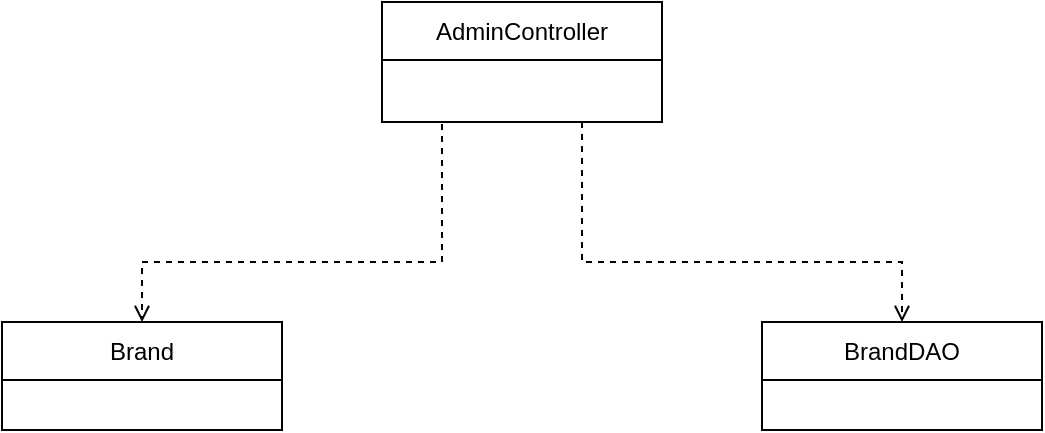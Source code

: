 <mxfile version="21.7.5" type="device">
  <diagram name="Page-1" id="SZJaXg89xZWWo9kZn6C0">
    <mxGraphModel dx="863" dy="505" grid="1" gridSize="10" guides="1" tooltips="1" connect="1" arrows="1" fold="1" page="1" pageScale="1" pageWidth="850" pageHeight="1100" math="0" shadow="0">
      <root>
        <mxCell id="0" />
        <mxCell id="1" parent="0" />
        <mxCell id="6wpSpjFva26ED7BOlQvb-1" value="&lt;span style=&quot;font-weight: normal;&quot;&gt;AdminController&lt;/span&gt;" style="swimlane;fontStyle=1;align=center;verticalAlign=middle;childLayout=stackLayout;horizontal=1;startSize=29;horizontalStack=0;resizeParent=1;resizeParentMax=0;resizeLast=0;collapsible=0;marginBottom=0;html=1;whiteSpace=wrap;" parent="1" vertex="1">
          <mxGeometry x="690" y="310" width="140" height="60" as="geometry" />
        </mxCell>
        <mxCell id="bpLeUR2OloZFN9rNogPH-1" value="&lt;span style=&quot;font-weight: normal;&quot;&gt;Brand&lt;br&gt;&lt;/span&gt;" style="swimlane;fontStyle=1;align=center;verticalAlign=middle;childLayout=stackLayout;horizontal=1;startSize=29;horizontalStack=0;resizeParent=1;resizeParentMax=0;resizeLast=0;collapsible=0;marginBottom=0;html=1;whiteSpace=wrap;" parent="1" vertex="1">
          <mxGeometry x="500" y="470" width="140" height="54" as="geometry" />
        </mxCell>
        <mxCell id="bpLeUR2OloZFN9rNogPH-7" style="edgeStyle=orthogonalEdgeStyle;rounded=0;orthogonalLoop=1;jettySize=auto;html=1;dashed=1;endArrow=open;endFill=0;exitX=0.25;exitY=1;exitDx=0;exitDy=0;entryX=0.5;entryY=0;entryDx=0;entryDy=0;" parent="1" source="6wpSpjFva26ED7BOlQvb-1" target="bpLeUR2OloZFN9rNogPH-1" edge="1">
          <mxGeometry relative="1" as="geometry">
            <mxPoint x="610" y="490" as="targetPoint" />
            <Array as="points">
              <mxPoint x="720" y="370" />
              <mxPoint x="720" y="440" />
              <mxPoint x="570" y="440" />
            </Array>
            <mxPoint x="560" y="390" as="sourcePoint" />
          </mxGeometry>
        </mxCell>
        <mxCell id="bpLeUR2OloZFN9rNogPH-8" value="&lt;span style=&quot;font-weight: 400;&quot;&gt;BrandDAO&lt;br&gt;&lt;/span&gt;" style="swimlane;fontStyle=1;align=center;verticalAlign=middle;childLayout=stackLayout;horizontal=1;startSize=29;horizontalStack=0;resizeParent=1;resizeParentMax=0;resizeLast=0;collapsible=0;marginBottom=0;html=1;whiteSpace=wrap;" parent="1" vertex="1">
          <mxGeometry x="880" y="470" width="140" height="54" as="geometry" />
        </mxCell>
        <mxCell id="5X3kMjSHhnSh0Z3mMSYw-1" style="edgeStyle=orthogonalEdgeStyle;rounded=0;orthogonalLoop=1;jettySize=auto;html=1;dashed=1;endArrow=open;endFill=0;entryX=0.5;entryY=0;entryDx=0;entryDy=0;" edge="1" parent="1" target="bpLeUR2OloZFN9rNogPH-8">
          <mxGeometry relative="1" as="geometry">
            <mxPoint x="950" y="460" as="targetPoint" />
            <Array as="points">
              <mxPoint x="790" y="440" />
              <mxPoint x="950" y="440" />
            </Array>
            <mxPoint x="790" y="370" as="sourcePoint" />
          </mxGeometry>
        </mxCell>
      </root>
    </mxGraphModel>
  </diagram>
</mxfile>
